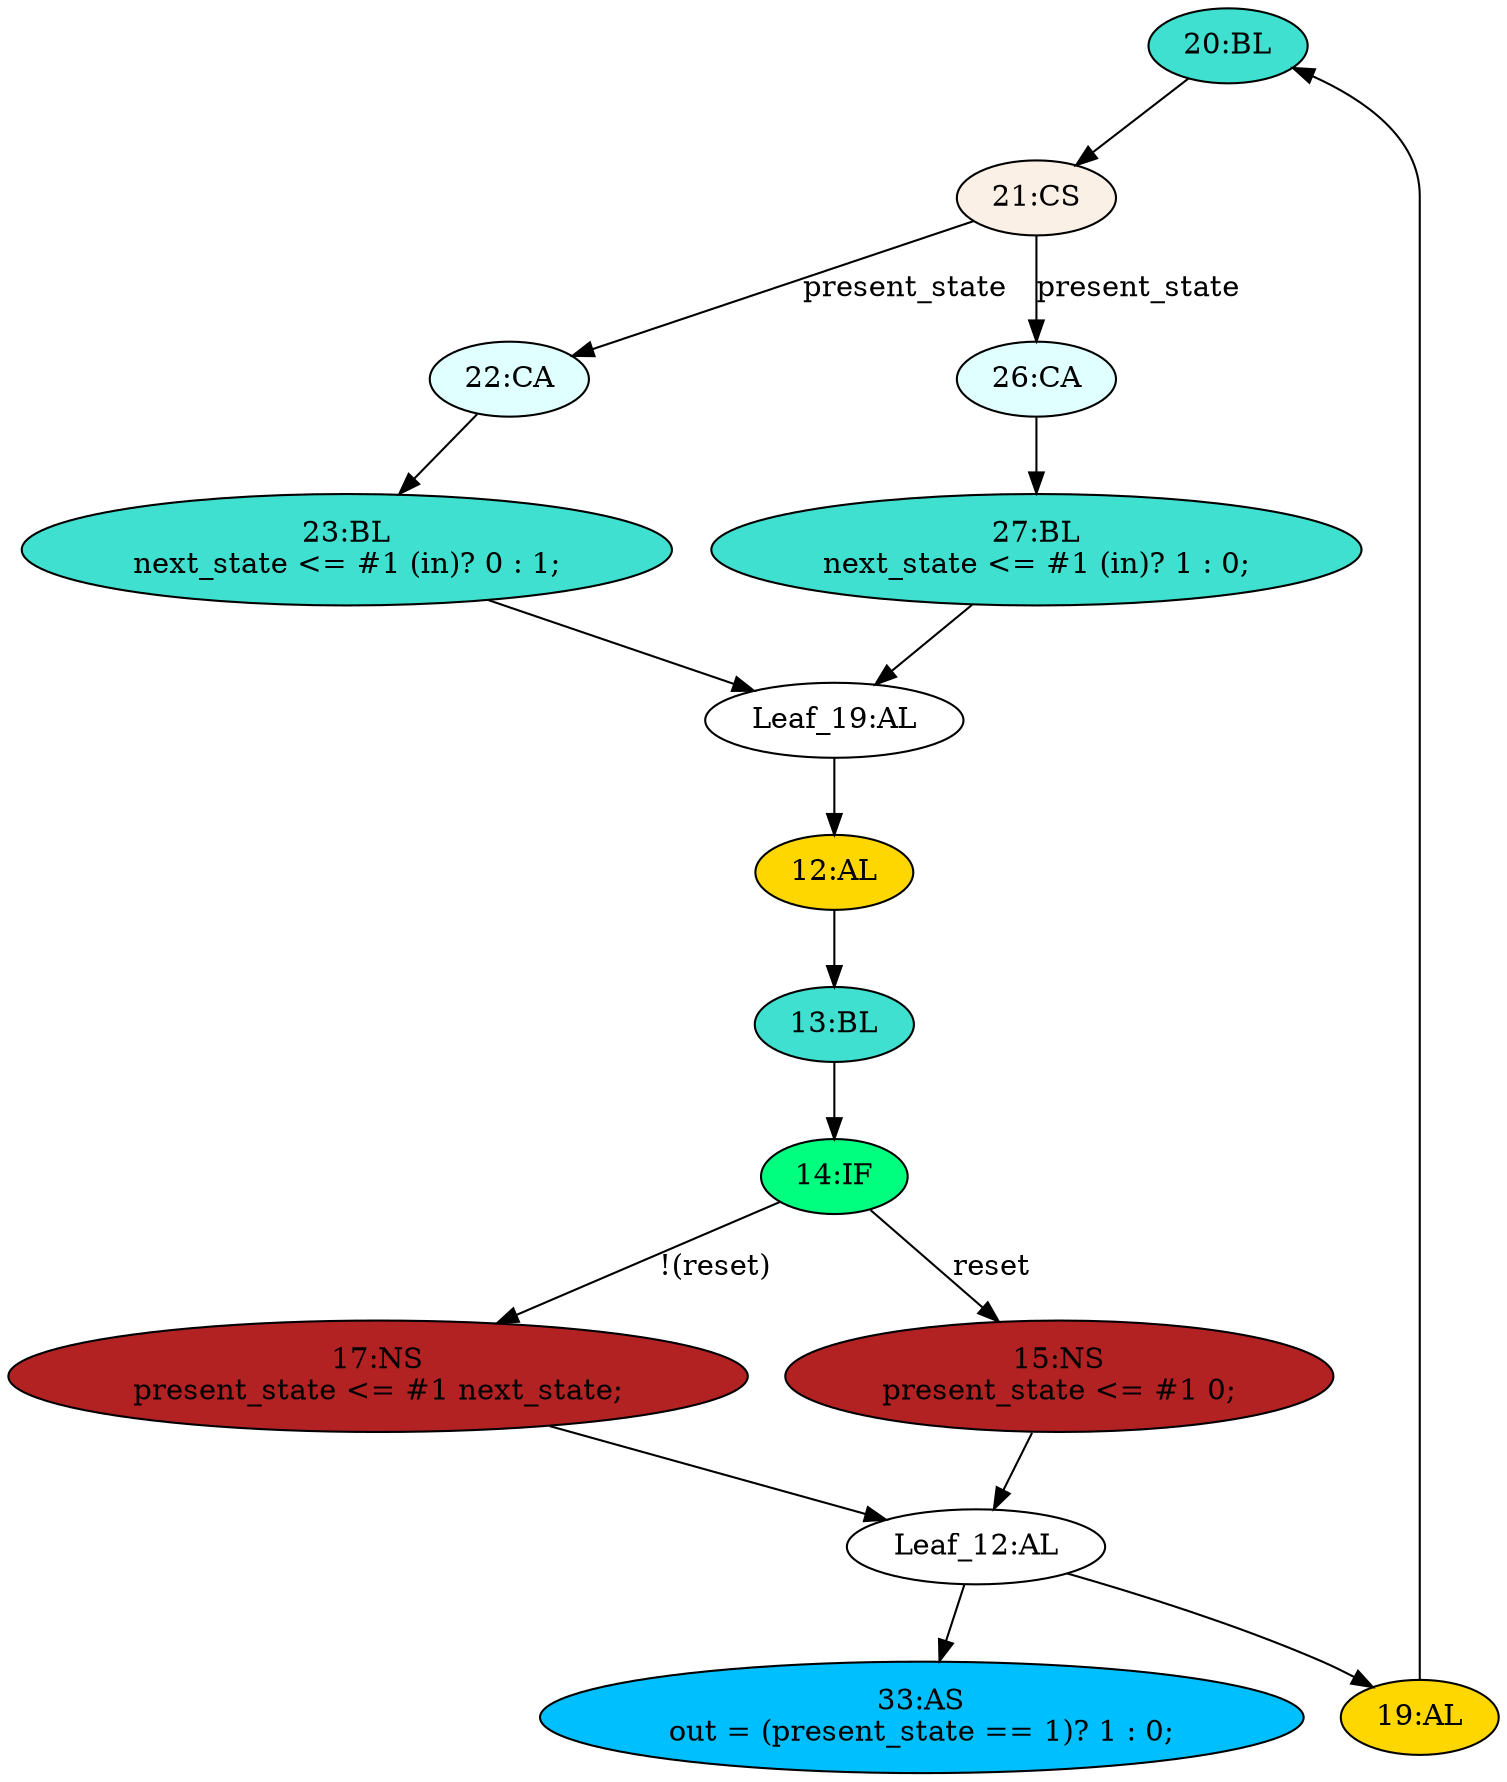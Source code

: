 strict digraph "compose( ,  )" {
	node [label="\N"];
	"20:BL"	[ast="<pyverilog.vparser.ast.Block object at 0x7fc1e8731050>",
		fillcolor=turquoise,
		label="20:BL",
		statements="[]",
		style=filled,
		typ=Block];
	"21:CS"	[ast="<pyverilog.vparser.ast.CaseStatement object at 0x7fc1e8726090>",
		fillcolor=linen,
		label="21:CS",
		statements="[]",
		style=filled,
		typ=CaseStatement];
	"20:BL" -> "21:CS"	[cond="[]",
		lineno=None];
	"27:BL"	[ast="<pyverilog.vparser.ast.Block object at 0x7fc1e87aa150>",
		fillcolor=turquoise,
		label="27:BL
next_state <= #1 (in)? 1 : 0;",
		statements="[<pyverilog.vparser.ast.NonblockingSubstitution object at 0x7fc1e87aaf90>]",
		style=filled,
		typ=Block];
	"Leaf_19:AL"	[def_var="['next_state']",
		label="Leaf_19:AL"];
	"27:BL" -> "Leaf_19:AL"	[cond="[]",
		lineno=None];
	"15:NS"	[ast="<pyverilog.vparser.ast.NonblockingSubstitution object at 0x7fc1e8723610>",
		fillcolor=firebrick,
		label="15:NS
present_state <= #1 0;",
		statements="[<pyverilog.vparser.ast.NonblockingSubstitution object at 0x7fc1e8723610>]",
		style=filled,
		typ=NonblockingSubstitution];
	"Leaf_12:AL"	[def_var="['present_state']",
		label="Leaf_12:AL"];
	"15:NS" -> "Leaf_12:AL"	[cond="[]",
		lineno=None];
	"12:AL"	[ast="<pyverilog.vparser.ast.Always object at 0x7fc1e86d6810>",
		clk_sens=True,
		fillcolor=gold,
		label="12:AL",
		sens="['clk']",
		statements="[]",
		style=filled,
		typ=Always,
		use_var="['reset', 'next_state']"];
	"13:BL"	[ast="<pyverilog.vparser.ast.Block object at 0x7fc1e86d6bd0>",
		fillcolor=turquoise,
		label="13:BL",
		statements="[]",
		style=filled,
		typ=Block];
	"12:AL" -> "13:BL"	[cond="[]",
		lineno=None];
	"26:CA"	[ast="<pyverilog.vparser.ast.Case object at 0x7fc1ec1a5190>",
		fillcolor=lightcyan,
		label="26:CA",
		statements="[]",
		style=filled,
		typ=Case];
	"21:CS" -> "26:CA"	[cond="['present_state']",
		label=present_state,
		lineno=21];
	"22:CA"	[ast="<pyverilog.vparser.ast.Case object at 0x7fc1e873dd10>",
		fillcolor=lightcyan,
		label="22:CA",
		statements="[]",
		style=filled,
		typ=Case];
	"21:CS" -> "22:CA"	[cond="['present_state']",
		label=present_state,
		lineno=21];
	"19:AL"	[ast="<pyverilog.vparser.ast.Always object at 0x7fc1e8731390>",
		clk_sens=False,
		fillcolor=gold,
		label="19:AL",
		sens="['in']",
		statements="[]",
		style=filled,
		typ=Always,
		use_var="['present_state', 'in']"];
	"Leaf_12:AL" -> "19:AL";
	"33:AS"	[ast="<pyverilog.vparser.ast.Assign object at 0x7fc1e8398c90>",
		def_var="['out']",
		fillcolor=deepskyblue,
		label="33:AS
out = (present_state == 1)? 1 : 0;",
		statements="[]",
		style=filled,
		typ=Assign,
		use_var="['present_state']"];
	"Leaf_12:AL" -> "33:AS";
	"26:CA" -> "27:BL"	[cond="[]",
		lineno=None];
	"23:BL"	[ast="<pyverilog.vparser.ast.Block object at 0x7fc1e8726150>",
		fillcolor=turquoise,
		label="23:BL
next_state <= #1 (in)? 0 : 1;",
		statements="[<pyverilog.vparser.ast.NonblockingSubstitution object at 0x7fc1e8726350>]",
		style=filled,
		typ=Block];
	"22:CA" -> "23:BL"	[cond="[]",
		lineno=None];
	"14:IF"	[ast="<pyverilog.vparser.ast.IfStatement object at 0x7fc1e86cee90>",
		fillcolor=springgreen,
		label="14:IF",
		statements="[]",
		style=filled,
		typ=IfStatement];
	"13:BL" -> "14:IF"	[cond="[]",
		lineno=None];
	"19:AL" -> "20:BL"	[cond="[]",
		lineno=None];
	"14:IF" -> "15:NS"	[cond="['reset']",
		label=reset,
		lineno=14];
	"17:NS"	[ast="<pyverilog.vparser.ast.NonblockingSubstitution object at 0x7fc1e86ce4d0>",
		fillcolor=firebrick,
		label="17:NS
present_state <= #1 next_state;",
		statements="[<pyverilog.vparser.ast.NonblockingSubstitution object at 0x7fc1e86ce4d0>]",
		style=filled,
		typ=NonblockingSubstitution];
	"14:IF" -> "17:NS"	[cond="['reset']",
		label="!(reset)",
		lineno=14];
	"17:NS" -> "Leaf_12:AL"	[cond="[]",
		lineno=None];
	"Leaf_19:AL" -> "12:AL";
	"23:BL" -> "Leaf_19:AL"	[cond="[]",
		lineno=None];
}
